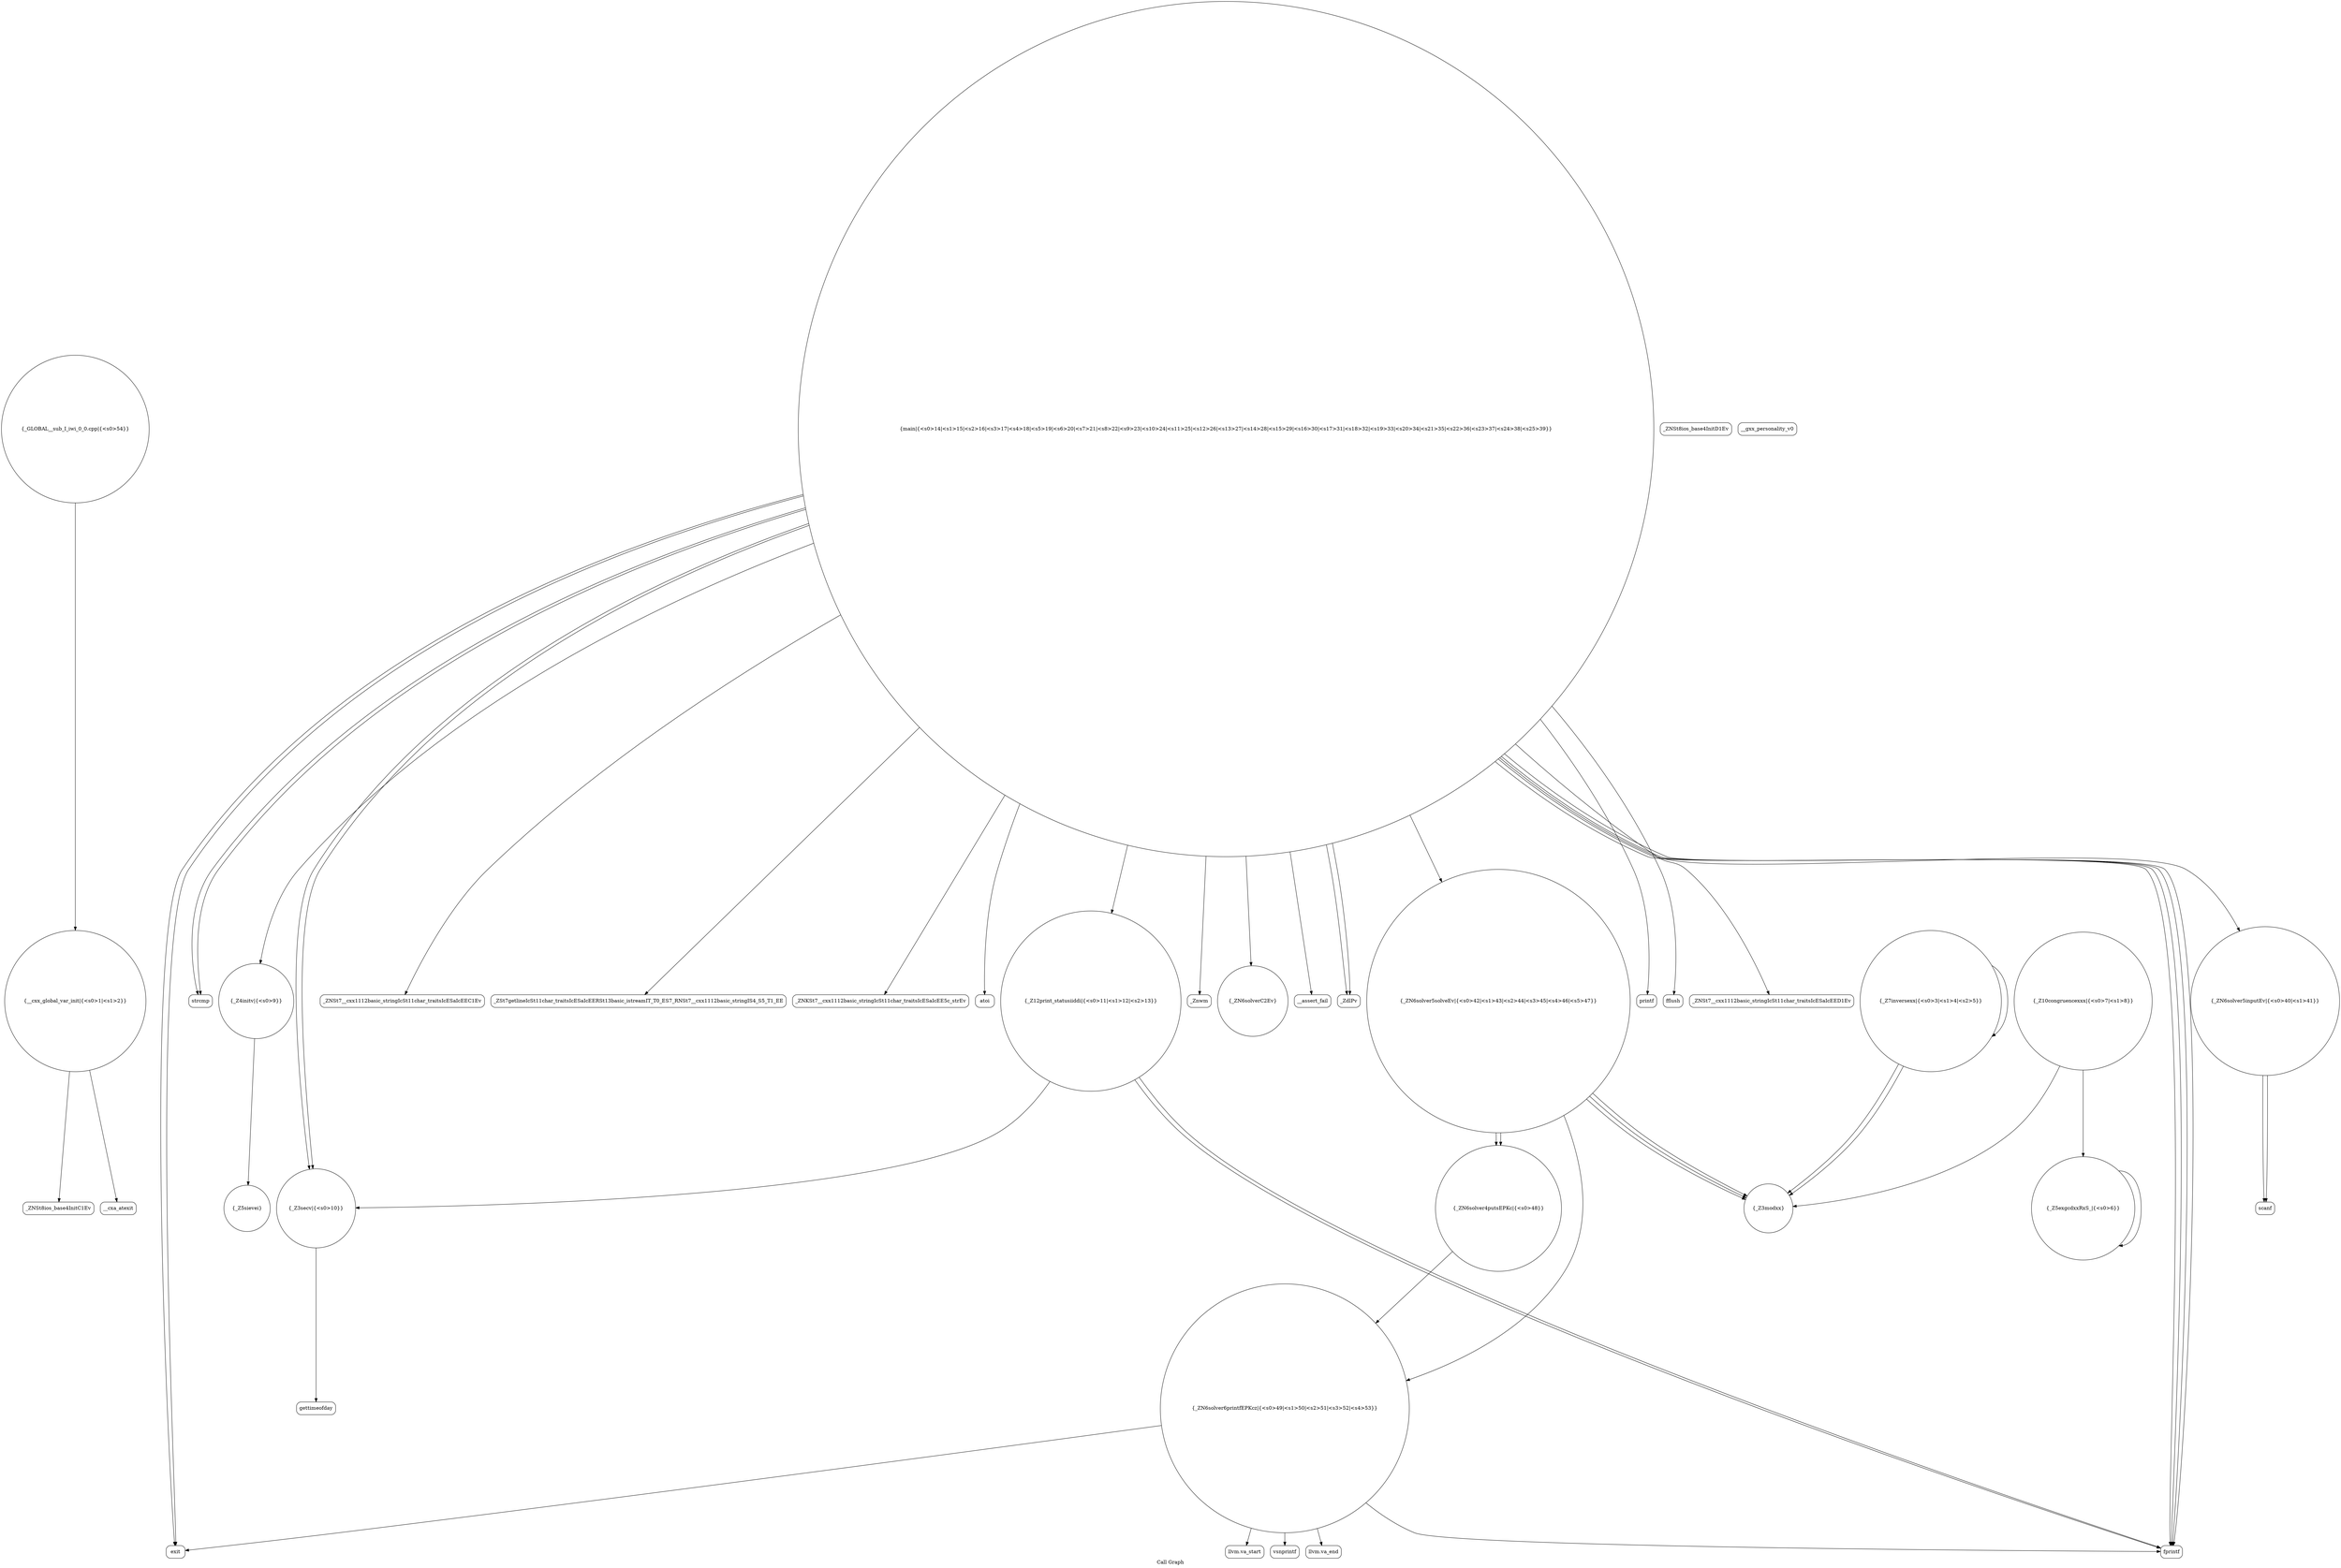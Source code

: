 digraph "Call Graph" {
	label="Call Graph";

	Node0x558c90af19f0 [shape=record,shape=circle,label="{__cxx_global_var_init|{<s0>1|<s1>2}}"];
	Node0x558c90af19f0:s0 -> Node0x558c90af1a70[color=black];
	Node0x558c90af19f0:s1 -> Node0x558c90bc40e0[color=black];
	Node0x558c90bc4c60 [shape=record,shape=circle,label="{_ZN6solver5inputEv|{<s0>40|<s1>41}}"];
	Node0x558c90bc4c60:s0 -> Node0x558c90bc4ee0[color=black];
	Node0x558c90bc4c60:s1 -> Node0x558c90bc4ee0[color=black];
	Node0x558c90bc42e0 [shape=record,shape=circle,label="{_Z10congruencexxx|{<s0>7|<s1>8}}"];
	Node0x558c90bc42e0:s0 -> Node0x558c90bc4260[color=black];
	Node0x558c90bc42e0:s1 -> Node0x558c90bc41e0[color=black];
	Node0x558c90bc4fe0 [shape=record,shape=circle,label="{_ZN6solver6printfEPKcz|{<s0>49|<s1>50|<s2>51|<s3>52|<s4>53}}"];
	Node0x558c90bc4fe0:s0 -> Node0x558c90bc5060[color=black];
	Node0x558c90bc4fe0:s1 -> Node0x558c90bc50e0[color=black];
	Node0x558c90bc4fe0:s2 -> Node0x558c90bc5160[color=black];
	Node0x558c90bc4fe0:s3 -> Node0x558c90bc45e0[color=black];
	Node0x558c90bc4fe0:s4 -> Node0x558c90bc4760[color=black];
	Node0x558c90bc4660 [shape=record,shape=circle,label="{main|{<s0>14|<s1>15|<s2>16|<s3>17|<s4>18|<s5>19|<s6>20|<s7>21|<s8>22|<s9>23|<s10>24|<s11>25|<s12>26|<s13>27|<s14>28|<s15>29|<s16>30|<s17>31|<s18>32|<s19>33|<s20>34|<s21>35|<s22>36|<s23>37|<s24>38|<s25>39}}"];
	Node0x558c90bc4660:s0 -> Node0x558c90bc46e0[color=black];
	Node0x558c90bc4660:s1 -> Node0x558c90bc46e0[color=black];
	Node0x558c90bc4660:s2 -> Node0x558c90bc45e0[color=black];
	Node0x558c90bc4660:s3 -> Node0x558c90bc4760[color=black];
	Node0x558c90bc4660:s4 -> Node0x558c90bc4460[color=black];
	Node0x558c90bc4660:s5 -> Node0x558c90bc43e0[color=black];
	Node0x558c90bc4660:s6 -> Node0x558c90bc4460[color=black];
	Node0x558c90bc4660:s7 -> Node0x558c90bc45e0[color=black];
	Node0x558c90bc4660:s8 -> Node0x558c90bc47e0[color=black];
	Node0x558c90bc4660:s9 -> Node0x558c90bc4860[color=black];
	Node0x558c90bc4660:s10 -> Node0x558c90bc49e0[color=black];
	Node0x558c90bc4660:s11 -> Node0x558c90bc4960[color=black];
	Node0x558c90bc4660:s12 -> Node0x558c90bc45e0[color=black];
	Node0x558c90bc4660:s13 -> Node0x558c90bc4560[color=black];
	Node0x558c90bc4660:s14 -> Node0x558c90bc4a60[color=black];
	Node0x558c90bc4660:s15 -> Node0x558c90bc4ae0[color=black];
	Node0x558c90bc4660:s16 -> Node0x558c90bc4be0[color=black];
	Node0x558c90bc4660:s17 -> Node0x558c90bc4b60[color=black];
	Node0x558c90bc4660:s18 -> Node0x558c90bc4c60[color=black];
	Node0x558c90bc4660:s19 -> Node0x558c90bc4ce0[color=black];
	Node0x558c90bc4660:s20 -> Node0x558c90bc4d60[color=black];
	Node0x558c90bc4660:s21 -> Node0x558c90bc4de0[color=black];
	Node0x558c90bc4660:s22 -> Node0x558c90bc4b60[color=black];
	Node0x558c90bc4660:s23 -> Node0x558c90bc45e0[color=black];
	Node0x558c90bc4660:s24 -> Node0x558c90bc4760[color=black];
	Node0x558c90bc4660:s25 -> Node0x558c90bc4e60[color=black];
	Node0x558c90bc49e0 [shape=record,shape=Mrecord,label="{_ZNKSt7__cxx1112basic_stringIcSt11char_traitsIcESaIcEE5c_strEv}"];
	Node0x558c90bc4060 [shape=record,shape=Mrecord,label="{_ZNSt8ios_base4InitD1Ev}"];
	Node0x558c90bc4d60 [shape=record,shape=Mrecord,label="{printf}"];
	Node0x558c90bc43e0 [shape=record,shape=circle,label="{_Z4initv|{<s0>9}}"];
	Node0x558c90bc43e0:s0 -> Node0x558c90bc4360[color=black];
	Node0x558c90bc50e0 [shape=record,shape=Mrecord,label="{vsnprintf}"];
	Node0x558c90bc4760 [shape=record,shape=Mrecord,label="{exit}"];
	Node0x558c90bc4ae0 [shape=record,shape=circle,label="{_ZN6solverC2Ev}"];
	Node0x558c90bc4160 [shape=record,shape=circle,label="{_Z7inversexx|{<s0>3|<s1>4|<s2>5}}"];
	Node0x558c90bc4160:s0 -> Node0x558c90bc41e0[color=black];
	Node0x558c90bc4160:s1 -> Node0x558c90bc4160[color=black];
	Node0x558c90bc4160:s2 -> Node0x558c90bc41e0[color=black];
	Node0x558c90bc4e60 [shape=record,shape=Mrecord,label="{_ZNSt7__cxx1112basic_stringIcSt11char_traitsIcESaIcEED1Ev}"];
	Node0x558c90bc44e0 [shape=record,shape=Mrecord,label="{gettimeofday}"];
	Node0x558c90bc51e0 [shape=record,shape=circle,label="{_GLOBAL__sub_I_iwi_0_0.cpp|{<s0>54}}"];
	Node0x558c90bc51e0:s0 -> Node0x558c90af19f0[color=black];
	Node0x558c90bc4860 [shape=record,shape=Mrecord,label="{_ZSt7getlineIcSt11char_traitsIcESaIcEERSt13basic_istreamIT_T0_ES7_RNSt7__cxx1112basic_stringIS4_S5_T1_EE}"];
	Node0x558c90bc4be0 [shape=record,shape=Mrecord,label="{__assert_fail}"];
	Node0x558c90bc4260 [shape=record,shape=circle,label="{_Z5exgcdxxRxS_|{<s0>6}}"];
	Node0x558c90bc4260:s0 -> Node0x558c90bc4260[color=black];
	Node0x558c90bc4f60 [shape=record,shape=circle,label="{_ZN6solver4putsEPKc|{<s0>48}}"];
	Node0x558c90bc4f60:s0 -> Node0x558c90bc4fe0[color=black];
	Node0x558c90bc45e0 [shape=record,shape=Mrecord,label="{fprintf}"];
	Node0x558c90bc4960 [shape=record,shape=Mrecord,label="{atoi}"];
	Node0x558c90af1a70 [shape=record,shape=Mrecord,label="{_ZNSt8ios_base4InitC1Ev}"];
	Node0x558c90bc4ce0 [shape=record,shape=circle,label="{_ZN6solver5solveEv|{<s0>42|<s1>43|<s2>44|<s3>45|<s4>46|<s5>47}}"];
	Node0x558c90bc4ce0:s0 -> Node0x558c90bc4f60[color=black];
	Node0x558c90bc4ce0:s1 -> Node0x558c90bc41e0[color=black];
	Node0x558c90bc4ce0:s2 -> Node0x558c90bc41e0[color=black];
	Node0x558c90bc4ce0:s3 -> Node0x558c90bc41e0[color=black];
	Node0x558c90bc4ce0:s4 -> Node0x558c90bc4f60[color=black];
	Node0x558c90bc4ce0:s5 -> Node0x558c90bc4fe0[color=black];
	Node0x558c90bc4360 [shape=record,shape=circle,label="{_Z5sievei}"];
	Node0x558c90bc5060 [shape=record,shape=Mrecord,label="{llvm.va_start}"];
	Node0x558c90bc46e0 [shape=record,shape=Mrecord,label="{strcmp}"];
	Node0x558c90bc4a60 [shape=record,shape=Mrecord,label="{_Znwm}"];
	Node0x558c90bc40e0 [shape=record,shape=Mrecord,label="{__cxa_atexit}"];
	Node0x558c90bc4de0 [shape=record,shape=Mrecord,label="{fflush}"];
	Node0x558c90bc4460 [shape=record,shape=circle,label="{_Z3secv|{<s0>10}}"];
	Node0x558c90bc4460:s0 -> Node0x558c90bc44e0[color=black];
	Node0x558c90bc5160 [shape=record,shape=Mrecord,label="{llvm.va_end}"];
	Node0x558c90bc47e0 [shape=record,shape=Mrecord,label="{_ZNSt7__cxx1112basic_stringIcSt11char_traitsIcESaIcEEC1Ev}"];
	Node0x558c90bc4b60 [shape=record,shape=Mrecord,label="{_ZdlPv}"];
	Node0x558c90bc41e0 [shape=record,shape=circle,label="{_Z3modxx}"];
	Node0x558c90bc4ee0 [shape=record,shape=Mrecord,label="{scanf}"];
	Node0x558c90bc4560 [shape=record,shape=circle,label="{_Z12print_statusiiddi|{<s0>11|<s1>12|<s2>13}}"];
	Node0x558c90bc4560:s0 -> Node0x558c90bc45e0[color=black];
	Node0x558c90bc4560:s1 -> Node0x558c90bc4460[color=black];
	Node0x558c90bc4560:s2 -> Node0x558c90bc45e0[color=black];
	Node0x558c90bc48e0 [shape=record,shape=Mrecord,label="{__gxx_personality_v0}"];
}
